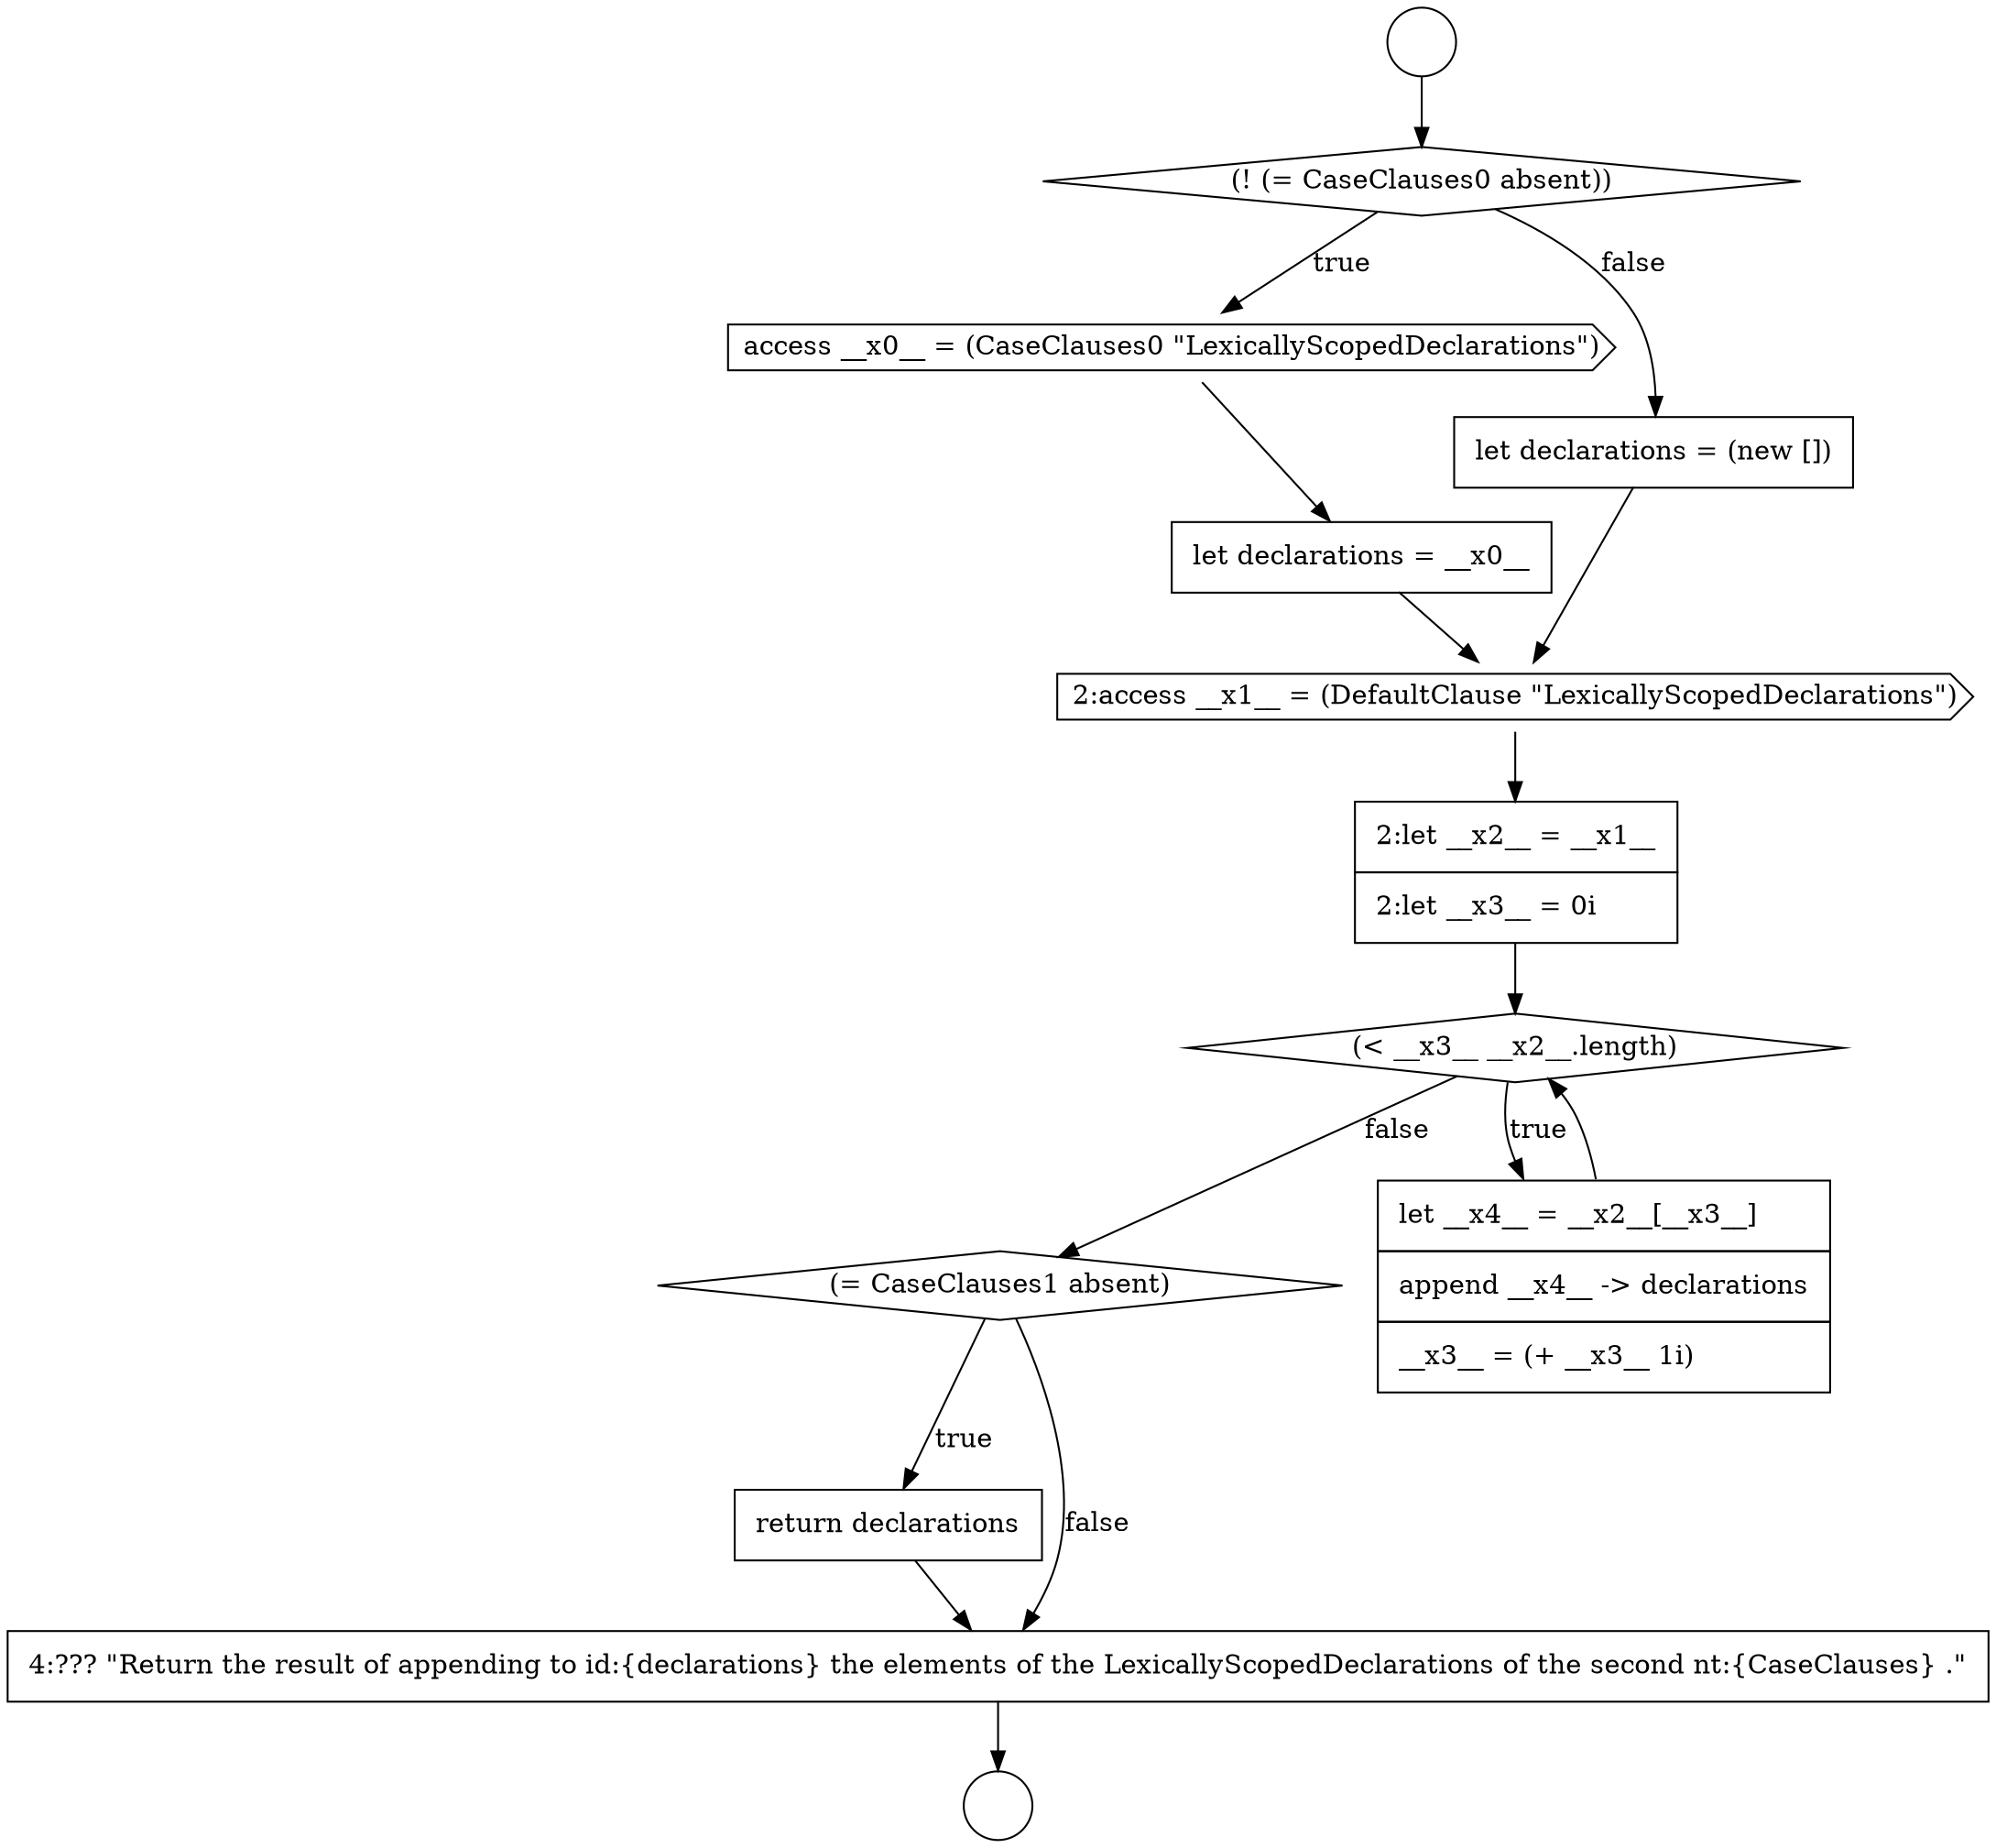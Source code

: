 digraph {
  node7220 [shape=diamond, label=<<font color="black">(&lt; __x3__ __x2__.length)</font>> color="black" fillcolor="white" style=filled]
  node7215 [shape=cds, label=<<font color="black">access __x0__ = (CaseClauses0 &quot;LexicallyScopedDeclarations&quot;)</font>> color="black" fillcolor="white" style=filled]
  node7213 [shape=circle label=" " color="black" fillcolor="white" style=filled]
  node7217 [shape=none, margin=0, label=<<font color="black">
    <table border="0" cellborder="1" cellspacing="0" cellpadding="10">
      <tr><td align="left">let declarations = (new [])</td></tr>
    </table>
  </font>> color="black" fillcolor="white" style=filled]
  node7222 [shape=diamond, label=<<font color="black">(= CaseClauses1 absent)</font>> color="black" fillcolor="white" style=filled]
  node7221 [shape=none, margin=0, label=<<font color="black">
    <table border="0" cellborder="1" cellspacing="0" cellpadding="10">
      <tr><td align="left">let __x4__ = __x2__[__x3__]</td></tr>
      <tr><td align="left">append __x4__ -&gt; declarations</td></tr>
      <tr><td align="left">__x3__ = (+ __x3__ 1i)</td></tr>
    </table>
  </font>> color="black" fillcolor="white" style=filled]
  node7212 [shape=circle label=" " color="black" fillcolor="white" style=filled]
  node7223 [shape=none, margin=0, label=<<font color="black">
    <table border="0" cellborder="1" cellspacing="0" cellpadding="10">
      <tr><td align="left">return declarations</td></tr>
    </table>
  </font>> color="black" fillcolor="white" style=filled]
  node7218 [shape=cds, label=<<font color="black">2:access __x1__ = (DefaultClause &quot;LexicallyScopedDeclarations&quot;)</font>> color="black" fillcolor="white" style=filled]
  node7224 [shape=none, margin=0, label=<<font color="black">
    <table border="0" cellborder="1" cellspacing="0" cellpadding="10">
      <tr><td align="left">4:??? &quot;Return the result of appending to id:{declarations} the elements of the LexicallyScopedDeclarations of the second nt:{CaseClauses} .&quot;</td></tr>
    </table>
  </font>> color="black" fillcolor="white" style=filled]
  node7219 [shape=none, margin=0, label=<<font color="black">
    <table border="0" cellborder="1" cellspacing="0" cellpadding="10">
      <tr><td align="left">2:let __x2__ = __x1__</td></tr>
      <tr><td align="left">2:let __x3__ = 0i</td></tr>
    </table>
  </font>> color="black" fillcolor="white" style=filled]
  node7216 [shape=none, margin=0, label=<<font color="black">
    <table border="0" cellborder="1" cellspacing="0" cellpadding="10">
      <tr><td align="left">let declarations = __x0__</td></tr>
    </table>
  </font>> color="black" fillcolor="white" style=filled]
  node7214 [shape=diamond, label=<<font color="black">(! (= CaseClauses0 absent))</font>> color="black" fillcolor="white" style=filled]
  node7224 -> node7213 [ color="black"]
  node7219 -> node7220 [ color="black"]
  node7221 -> node7220 [ color="black"]
  node7223 -> node7224 [ color="black"]
  node7214 -> node7215 [label=<<font color="black">true</font>> color="black"]
  node7214 -> node7217 [label=<<font color="black">false</font>> color="black"]
  node7220 -> node7221 [label=<<font color="black">true</font>> color="black"]
  node7220 -> node7222 [label=<<font color="black">false</font>> color="black"]
  node7215 -> node7216 [ color="black"]
  node7222 -> node7223 [label=<<font color="black">true</font>> color="black"]
  node7222 -> node7224 [label=<<font color="black">false</font>> color="black"]
  node7216 -> node7218 [ color="black"]
  node7212 -> node7214 [ color="black"]
  node7217 -> node7218 [ color="black"]
  node7218 -> node7219 [ color="black"]
}
